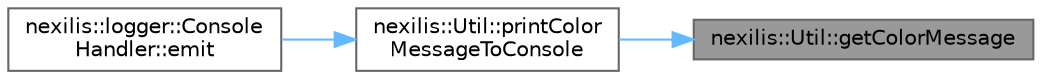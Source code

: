 digraph "nexilis::Util::getColorMessage"
{
 // LATEX_PDF_SIZE
  bgcolor="transparent";
  edge [fontname=Helvetica,fontsize=10,labelfontname=Helvetica,labelfontsize=10];
  node [fontname=Helvetica,fontsize=10,shape=box,height=0.2,width=0.4];
  rankdir="RL";
  Node1 [id="Node000001",label="nexilis::Util::getColorMessage",height=0.2,width=0.4,color="gray40", fillcolor="grey60", style="filled", fontcolor="black",tooltip="Logging."];
  Node1 -> Node2 [id="edge1_Node000001_Node000002",dir="back",color="steelblue1",style="solid",tooltip=" "];
  Node2 [id="Node000002",label="nexilis::Util::printColor\lMessageToConsole",height=0.2,width=0.4,color="grey40", fillcolor="white", style="filled",URL="$dd/de4/classnexilis_1_1Util.html#a0eff3b0606895a6f09a41e9ef0d6de4e",tooltip=" "];
  Node2 -> Node3 [id="edge2_Node000002_Node000003",dir="back",color="steelblue1",style="solid",tooltip=" "];
  Node3 [id="Node000003",label="nexilis::logger::Console\lHandler::emit",height=0.2,width=0.4,color="grey40", fillcolor="white", style="filled",URL="$de/d71/classnexilis_1_1logger_1_1ConsoleHandler.html#a6d2f3a0192bf696c9c07f69c247a437d",tooltip=" "];
}
